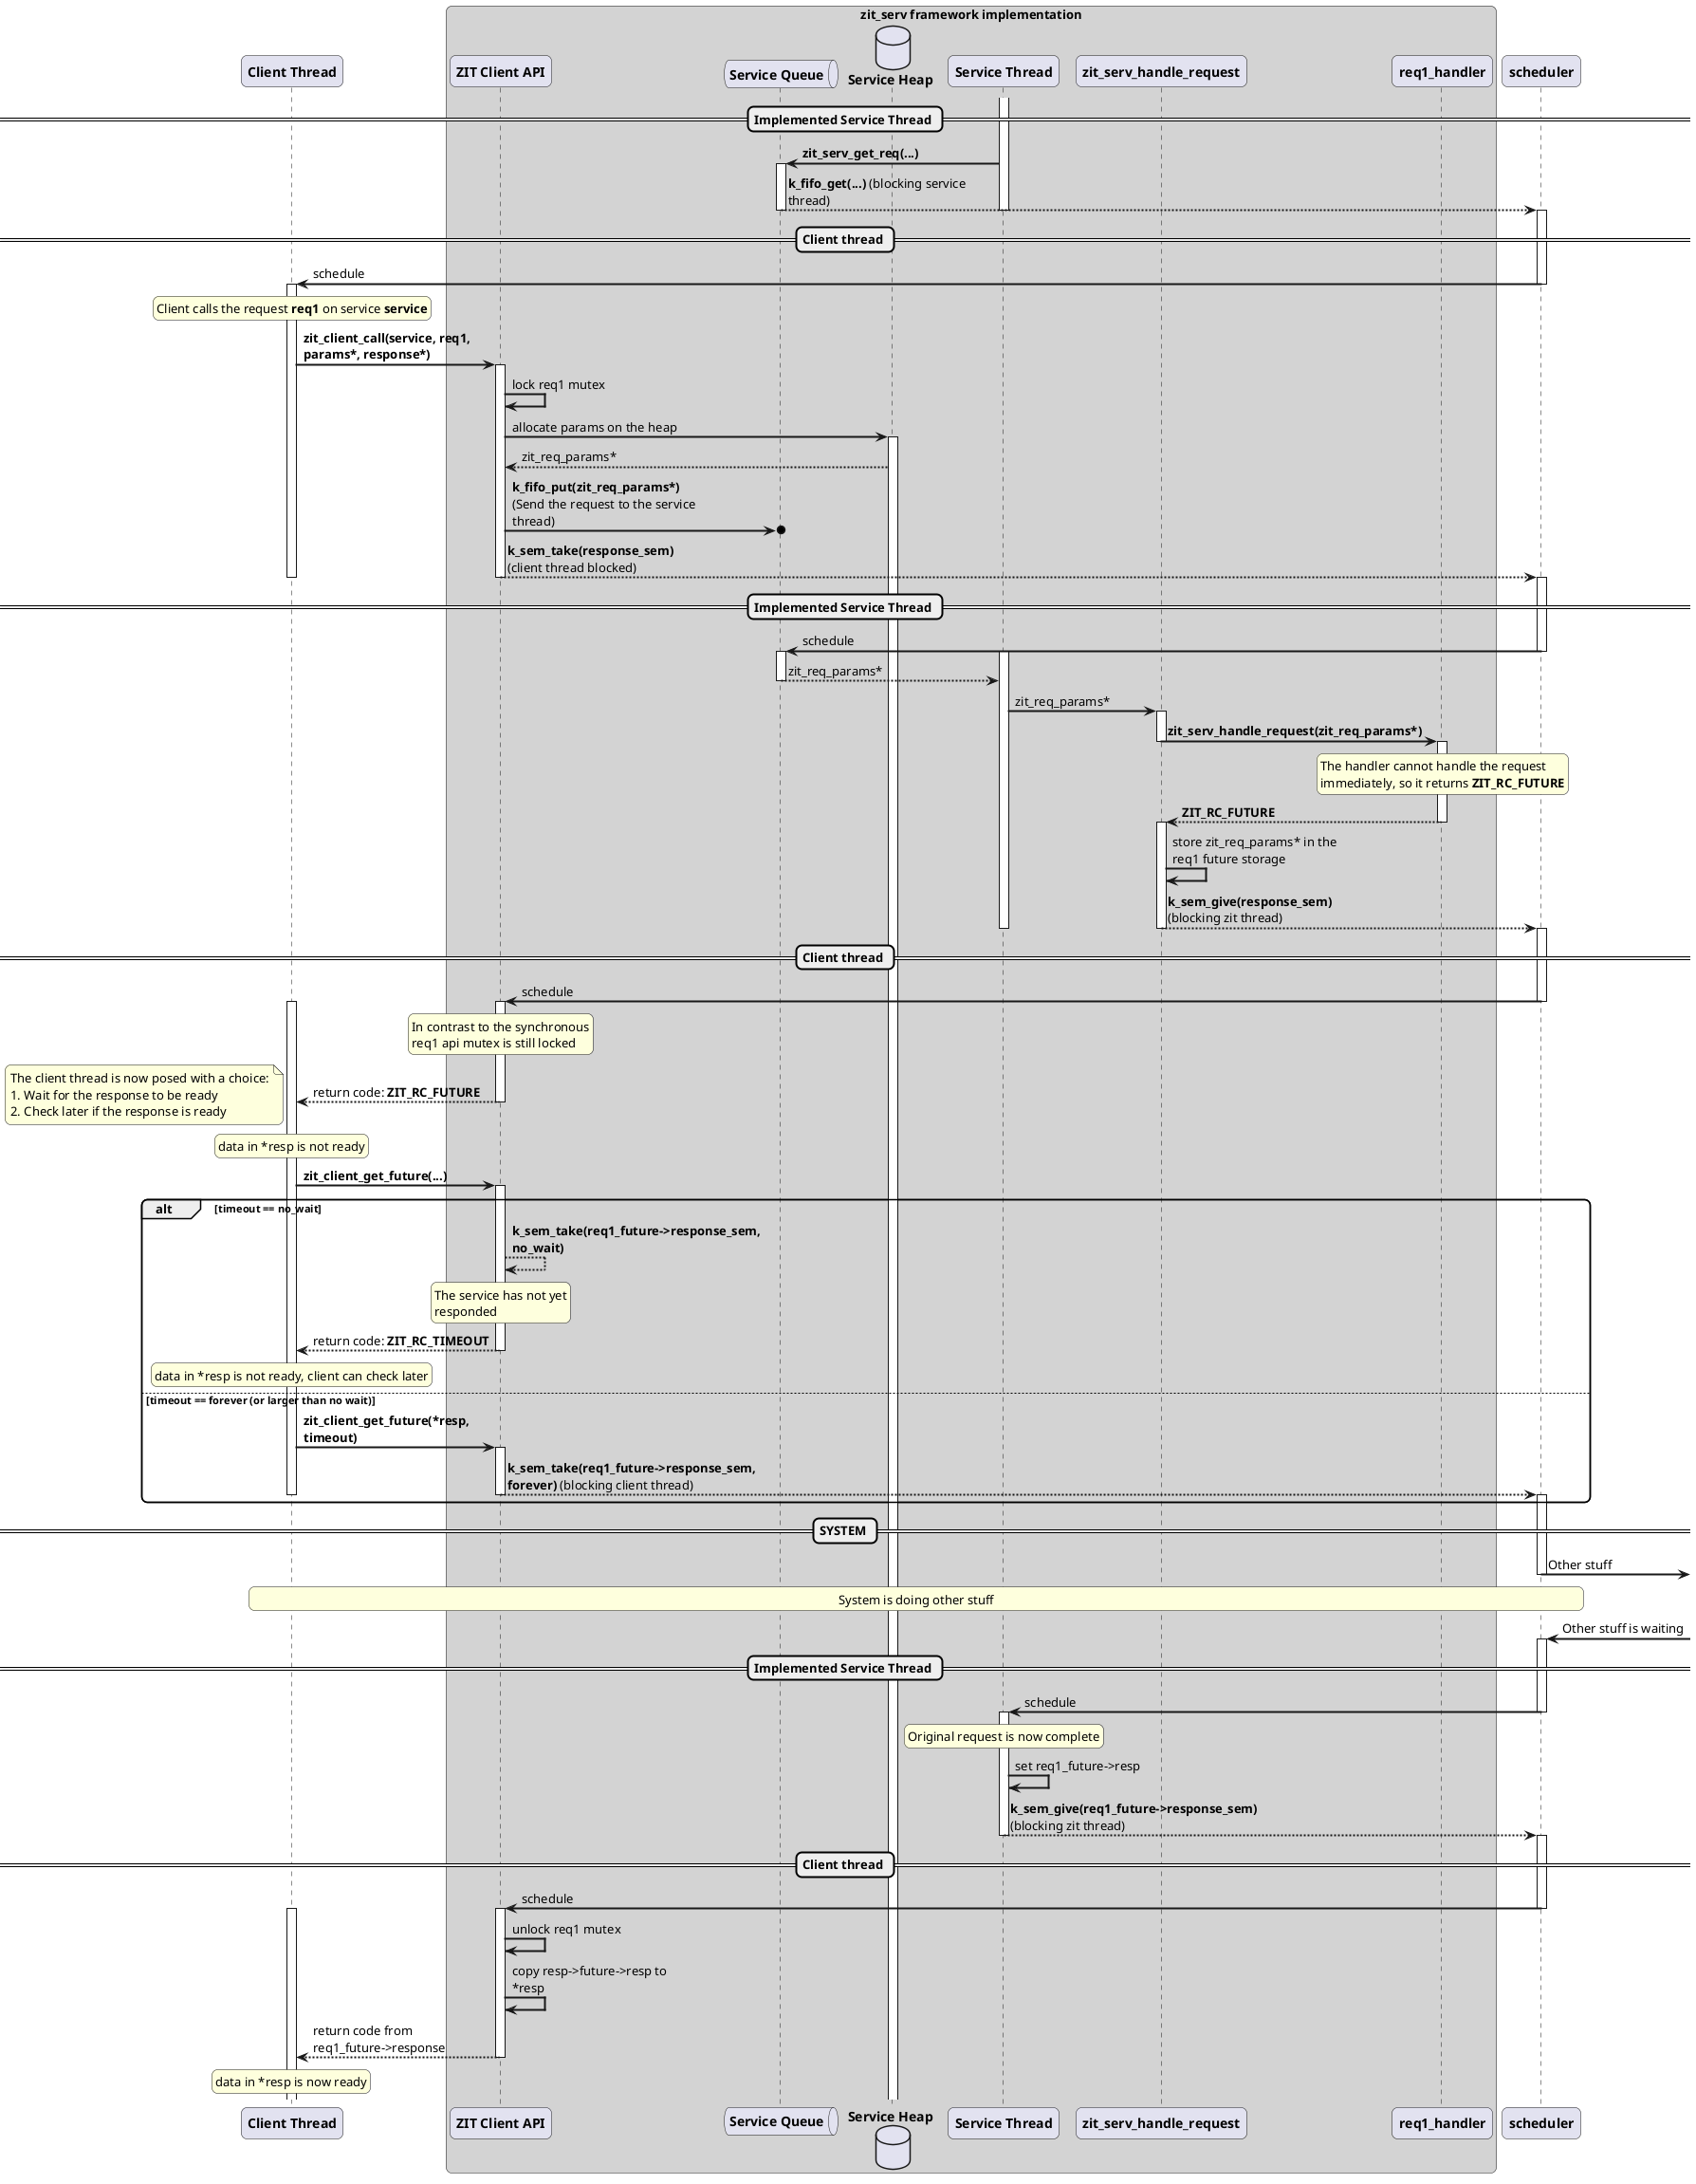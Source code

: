 @startuml zit_serv_asynchronous_request_handling_with_futures
skinparam {
    sequenceArrowThickness 2
    roundcorner 12
    maxmessagesize 200
}

participant "**Client Thread**" as client

box "zit_serv framework implementation" #LightGray
    participant "**ZIT Client API**" as zit_api
    queue "**Service Queue**" as zit_queue
    database "**Service Heap**" as zit_heap
    participant "**Service Thread**" as zit_thread
    participant "**zit_serv_handle_request**" as zit_req_handler
    participant "**req1_handler**" as req1_handler
end box

participant "**scheduler**" as sched

== Implemented Service Thread ==

    ' Initialisation
    activate zit_thread
    zit_thread -> zit_queue ++: **zit_serv_get_req(...)**
    zit_queue --> sched --++: **k_fifo_get(...)** (blocking service thread)
    deactivate zit_thread

== Client thread ==

    sched -> client --++: schedule

    ' Client request call
    rnote over client: Client calls the request **req1** on service **service**
    client -> zit_api ++: **zit_client_call(service, req1, params*, response*)** 
    zit_api -> zit_api: lock req1 mutex
    zit_api -> zit_heap ++: allocate params on the heap
    zit_heap --> zit_api: zit_req_params*
    zit_api ->o zit_queue: **k_fifo_put(zit_req_params*)** (Send the request to the service thread)
    zit_api --> sched --++: **k_sem_take(response_sem)** (client thread blocked)
    deactivate client

== Implemented Service Thread ==

    ' zit_serv request handling
    sched -> zit_queue --++: schedule
    activate zit_thread
    zit_queue --> zit_thread --: zit_req_params*
    zit_thread -> zit_req_handler ++: zit_req_params*
    zit_req_handler -> req1_handler --++: **zit_serv_handle_request(zit_req_params*)**
    rnote over req1_handler: The handler cannot handle the request\nimmediately, so it returns **ZIT_RC_FUTURE**
    req1_handler --> zit_req_handler --++: **ZIT_RC_FUTURE**
    zit_req_handler -> zit_req_handler: store zit_req_params* in the req1 future storage
    zit_req_handler --> sched --++: **k_sem_give(response_sem)** (blocking zit thread)
    deactivate zit_thread

== Client thread ==

' Client response handling
    sched -> zit_api --++: schedule
    activate client
    rnote over zit_api: In contrast to the synchronous\nreq1 api mutex is still locked
    zit_api --> client --: return code: **ZIT_RC_FUTURE**
    rnote over client: data in *resp is not ready

    note left: The client thread is now posed with a choice:\n1. Wait for the response to be ready\n2. Check later if the response is ready

    ' Client can now choose to wait or check later. We show the wait case here.
    client -> zit_api ++: **zit_client_get_future(...)**
    alt timeout == no_wait
        zit_api --> zit_api: **k_sem_take(req1_future->response_sem, no_wait)**
        rnote over zit_api: The service has not yet\nresponded
        zit_api --> client --: return code: **ZIT_RC_TIMEOUT** 
        rnote over client: data in *resp is not ready, client can check later
    else timeout == forever (or larger than no wait)
        client -> zit_api ++: **zit_client_get_future(*resp, timeout)**
        zit_api --> sched--++: **k_sem_take(req1_future->response_sem, forever)** (blocking client thread)
        deactivate client
    end alt


== SYSTEM ==
    sched ->] --: Other stuff
    rnote over client, sched: System is doing other stuff
    sched <-] ++: Other stuff is waiting   

== Implemented Service Thread ==
    sched -> zit_thread --++: schedule
    rnote over zit_thread: Original request is now complete
    zit_thread -> zit_thread: set req1_future->resp 
    zit_thread --> sched --++: **k_sem_give(req1_future->response_sem)** (blocking zit thread)

== Client thread ==
    sched -> zit_api --++: schedule
    activate client
    zit_api -> zit_api: unlock req1 mutex
    zit_api -> zit_api: copy resp->future->resp to *resp
    zit_api --> client --: return code from req1_future->response
    rnote over client: data in *resp is now ready
    
@enduml